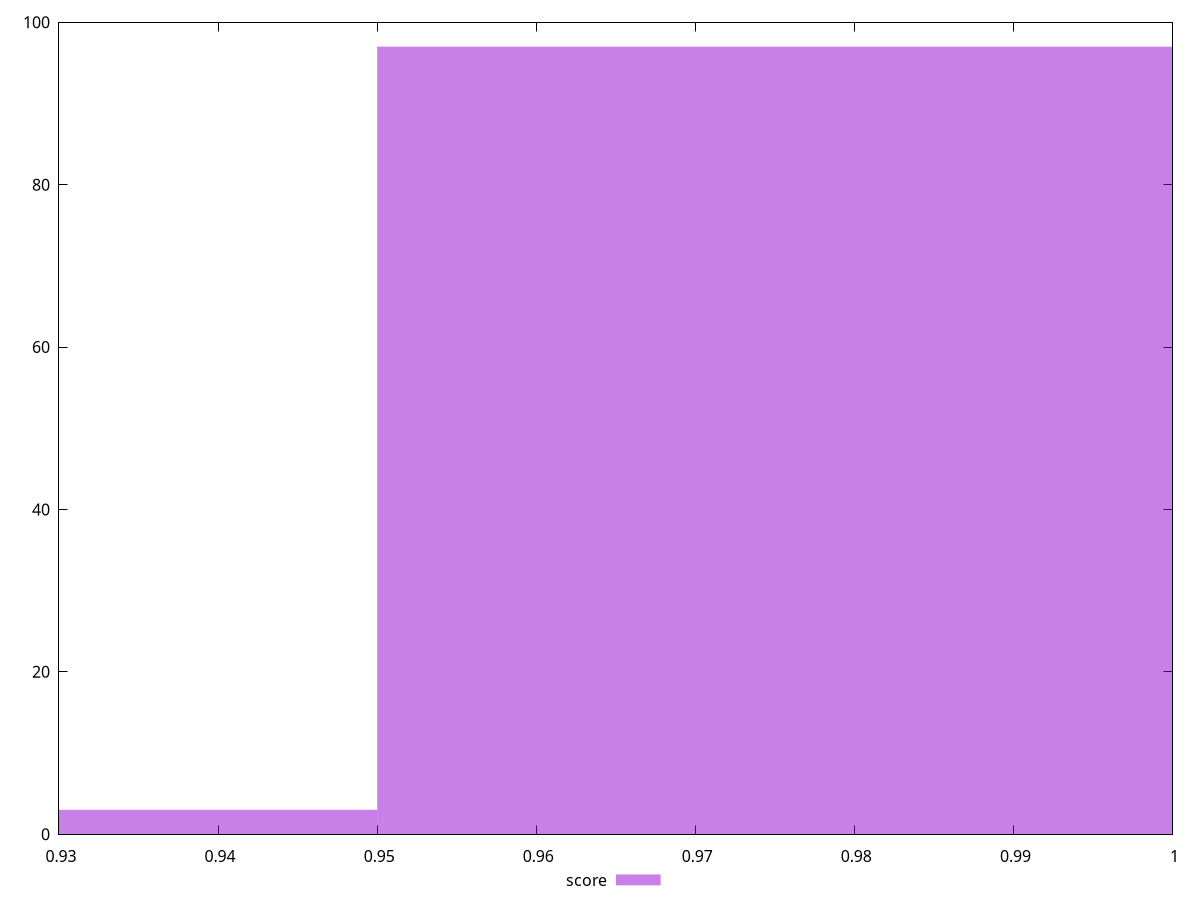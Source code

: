reset

$score <<EOF
0.9 3
1 97
EOF

set key outside below
set boxwidth 0.1
set xrange [0.93:1]
set yrange [0:100]
set trange [0:100]
set style fill transparent solid 0.5 noborder
set terminal svg size 640, 490 enhanced background rgb 'white'
set output "report/report_00029_2021-02-24T13-36-40.390Z/unused-css-rules/samples/agenda/score/histogram.svg"

plot $score title "score" with boxes

reset
